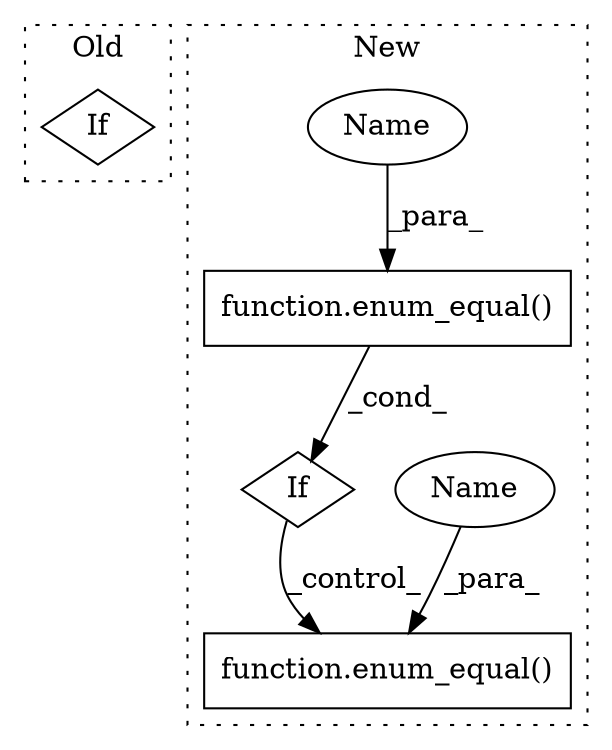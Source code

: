 digraph G {
subgraph cluster0 {
1 [label="If" a="96" s="6889" l="0" shape="diamond"];
label = "Old";
style="dotted";
}
subgraph cluster1 {
2 [label="function.enum_equal()" a="75" s="5970,6043" l="11,1" shape="box"];
3 [label="function.enum_equal()" a="75" s="5699,5736" l="11,1" shape="box"];
4 [label="If" a="96" s="5699" l="0" shape="diamond"];
5 [label="Name" a="87" s="5981" l="3" shape="ellipse"];
6 [label="Name" a="87" s="5710" l="3" shape="ellipse"];
label = "New";
style="dotted";
}
3 -> 4 [label="_cond_"];
4 -> 2 [label="_control_"];
5 -> 2 [label="_para_"];
6 -> 3 [label="_para_"];
}